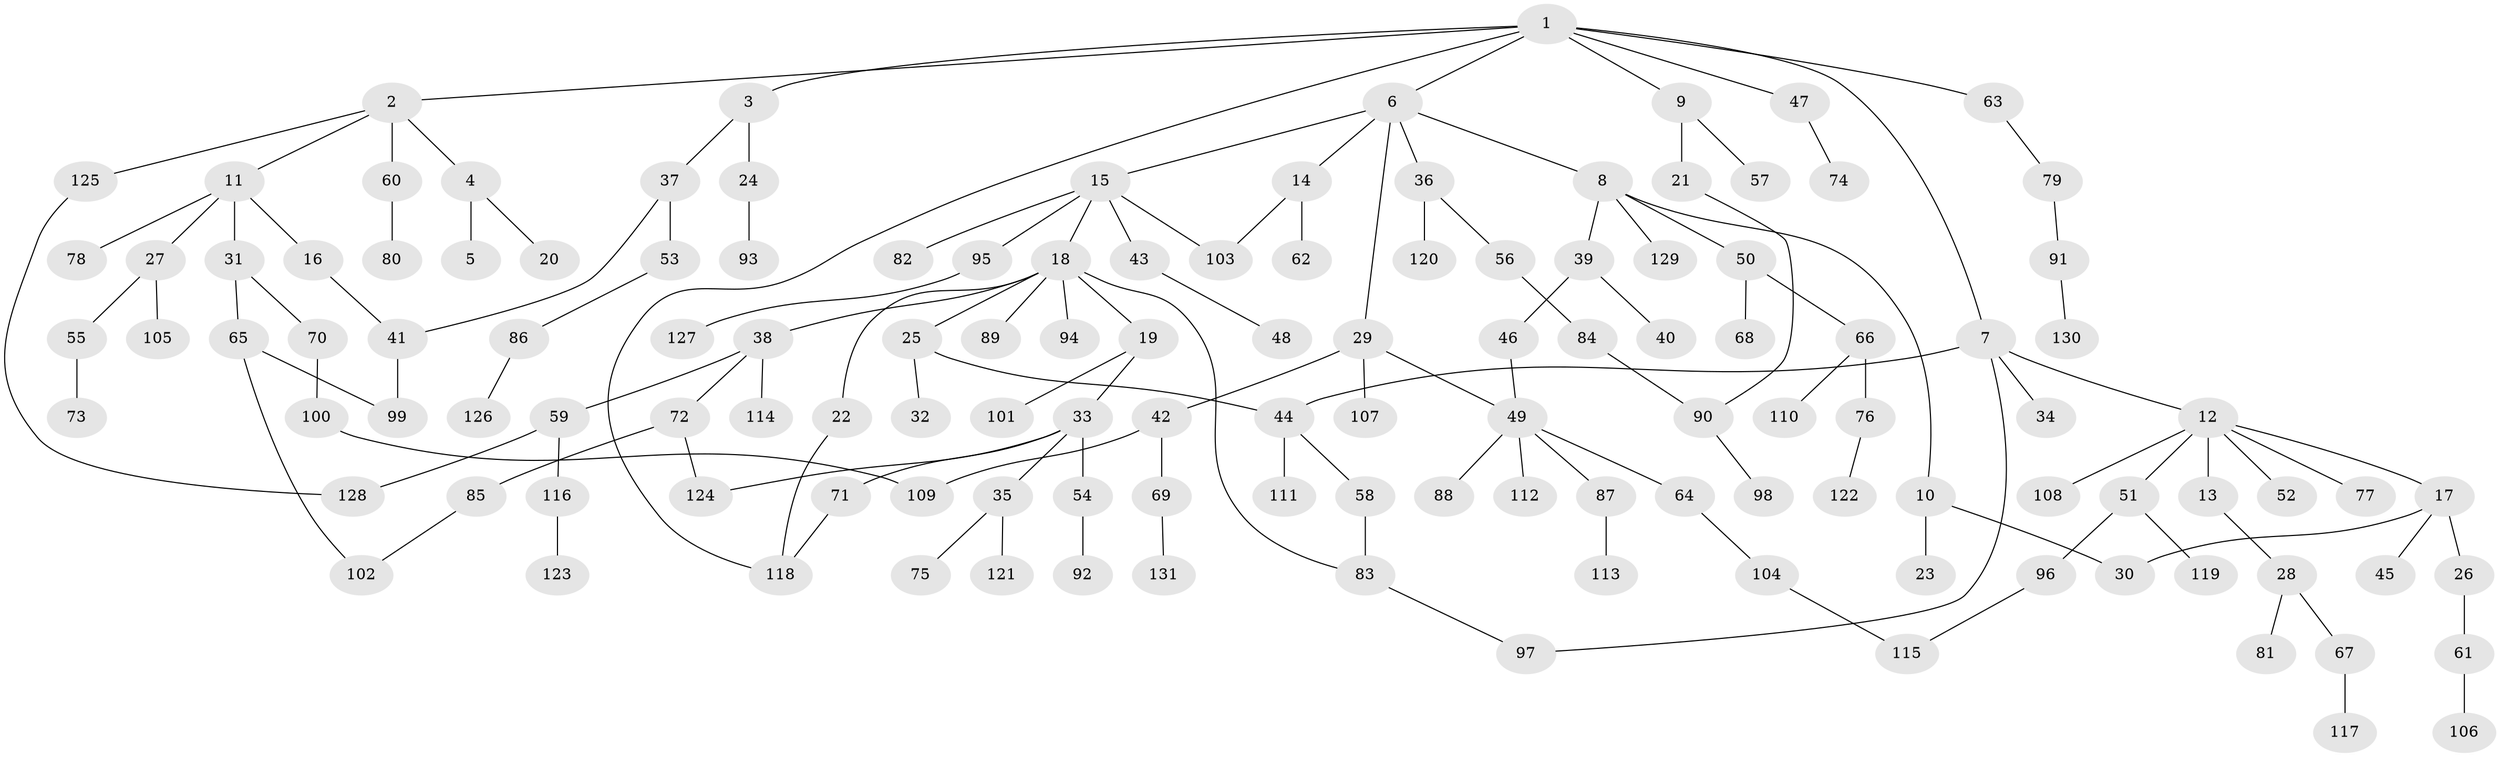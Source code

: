 // coarse degree distribution, {8: 0.012658227848101266, 5: 0.0379746835443038, 3: 0.1518987341772152, 2: 0.4430379746835443, 1: 0.25316455696202533, 6: 0.02531645569620253, 4: 0.06329113924050633, 7: 0.012658227848101266}
// Generated by graph-tools (version 1.1) at 2025/49/03/04/25 22:49:12]
// undirected, 131 vertices, 146 edges
graph export_dot {
  node [color=gray90,style=filled];
  1;
  2;
  3;
  4;
  5;
  6;
  7;
  8;
  9;
  10;
  11;
  12;
  13;
  14;
  15;
  16;
  17;
  18;
  19;
  20;
  21;
  22;
  23;
  24;
  25;
  26;
  27;
  28;
  29;
  30;
  31;
  32;
  33;
  34;
  35;
  36;
  37;
  38;
  39;
  40;
  41;
  42;
  43;
  44;
  45;
  46;
  47;
  48;
  49;
  50;
  51;
  52;
  53;
  54;
  55;
  56;
  57;
  58;
  59;
  60;
  61;
  62;
  63;
  64;
  65;
  66;
  67;
  68;
  69;
  70;
  71;
  72;
  73;
  74;
  75;
  76;
  77;
  78;
  79;
  80;
  81;
  82;
  83;
  84;
  85;
  86;
  87;
  88;
  89;
  90;
  91;
  92;
  93;
  94;
  95;
  96;
  97;
  98;
  99;
  100;
  101;
  102;
  103;
  104;
  105;
  106;
  107;
  108;
  109;
  110;
  111;
  112;
  113;
  114;
  115;
  116;
  117;
  118;
  119;
  120;
  121;
  122;
  123;
  124;
  125;
  126;
  127;
  128;
  129;
  130;
  131;
  1 -- 2;
  1 -- 3;
  1 -- 6;
  1 -- 7;
  1 -- 9;
  1 -- 47;
  1 -- 63;
  1 -- 118;
  2 -- 4;
  2 -- 11;
  2 -- 60;
  2 -- 125;
  3 -- 24;
  3 -- 37;
  4 -- 5;
  4 -- 20;
  6 -- 8;
  6 -- 14;
  6 -- 15;
  6 -- 29;
  6 -- 36;
  7 -- 12;
  7 -- 34;
  7 -- 44;
  7 -- 97;
  8 -- 10;
  8 -- 39;
  8 -- 50;
  8 -- 129;
  9 -- 21;
  9 -- 57;
  10 -- 23;
  10 -- 30;
  11 -- 16;
  11 -- 27;
  11 -- 31;
  11 -- 78;
  12 -- 13;
  12 -- 17;
  12 -- 51;
  12 -- 52;
  12 -- 77;
  12 -- 108;
  13 -- 28;
  14 -- 62;
  14 -- 103;
  15 -- 18;
  15 -- 43;
  15 -- 82;
  15 -- 95;
  15 -- 103;
  16 -- 41;
  17 -- 26;
  17 -- 30;
  17 -- 45;
  18 -- 19;
  18 -- 22;
  18 -- 25;
  18 -- 38;
  18 -- 89;
  18 -- 94;
  18 -- 83;
  19 -- 33;
  19 -- 101;
  21 -- 90;
  22 -- 118;
  24 -- 93;
  25 -- 32;
  25 -- 44;
  26 -- 61;
  27 -- 55;
  27 -- 105;
  28 -- 67;
  28 -- 81;
  29 -- 42;
  29 -- 107;
  29 -- 49;
  31 -- 65;
  31 -- 70;
  33 -- 35;
  33 -- 54;
  33 -- 71;
  33 -- 124;
  35 -- 75;
  35 -- 121;
  36 -- 56;
  36 -- 120;
  37 -- 41;
  37 -- 53;
  38 -- 59;
  38 -- 72;
  38 -- 114;
  39 -- 40;
  39 -- 46;
  41 -- 99;
  42 -- 69;
  42 -- 109;
  43 -- 48;
  44 -- 58;
  44 -- 111;
  46 -- 49;
  47 -- 74;
  49 -- 64;
  49 -- 87;
  49 -- 88;
  49 -- 112;
  50 -- 66;
  50 -- 68;
  51 -- 96;
  51 -- 119;
  53 -- 86;
  54 -- 92;
  55 -- 73;
  56 -- 84;
  58 -- 83;
  59 -- 116;
  59 -- 128;
  60 -- 80;
  61 -- 106;
  63 -- 79;
  64 -- 104;
  65 -- 99;
  65 -- 102;
  66 -- 76;
  66 -- 110;
  67 -- 117;
  69 -- 131;
  70 -- 100;
  71 -- 118;
  72 -- 85;
  72 -- 124;
  76 -- 122;
  79 -- 91;
  83 -- 97;
  84 -- 90;
  85 -- 102;
  86 -- 126;
  87 -- 113;
  90 -- 98;
  91 -- 130;
  95 -- 127;
  96 -- 115;
  100 -- 109;
  104 -- 115;
  116 -- 123;
  125 -- 128;
}
